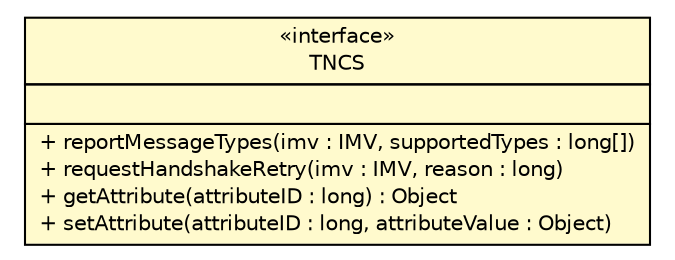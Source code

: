 #!/usr/local/bin/dot
#
# Class diagram 
# Generated by UMLGraph version R5_6 (http://www.umlgraph.org/)
#

digraph G {
	edge [fontname="Helvetica",fontsize=10,labelfontname="Helvetica",labelfontsize=10];
	node [fontname="Helvetica",fontsize=10,shape=plaintext];
	nodesep=0.25;
	ranksep=0.5;
	// org.trustedcomputinggroup.tnc.ifimv.TNCS
	c124 [label=<<table title="org.trustedcomputinggroup.tnc.ifimv.TNCS" border="0" cellborder="1" cellspacing="0" cellpadding="2" port="p" bgcolor="lemonChiffon" href="./TNCS.html">
		<tr><td><table border="0" cellspacing="0" cellpadding="1">
<tr><td align="center" balign="center"> &#171;interface&#187; </td></tr>
<tr><td align="center" balign="center"> TNCS </td></tr>
		</table></td></tr>
		<tr><td><table border="0" cellspacing="0" cellpadding="1">
<tr><td align="left" balign="left">  </td></tr>
		</table></td></tr>
		<tr><td><table border="0" cellspacing="0" cellpadding="1">
<tr><td align="left" balign="left"> + reportMessageTypes(imv : IMV, supportedTypes : long[]) </td></tr>
<tr><td align="left" balign="left"> + requestHandshakeRetry(imv : IMV, reason : long) </td></tr>
<tr><td align="left" balign="left"> + getAttribute(attributeID : long) : Object </td></tr>
<tr><td align="left" balign="left"> + setAttribute(attributeID : long, attributeValue : Object) </td></tr>
		</table></td></tr>
		</table>>, URL="./TNCS.html", fontname="Helvetica", fontcolor="black", fontsize=10.0];
}

